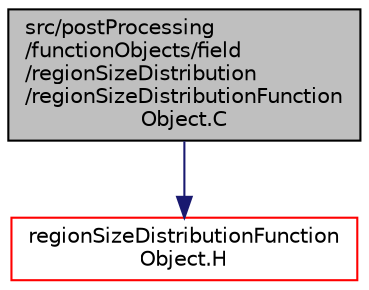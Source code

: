 digraph "src/postProcessing/functionObjects/field/regionSizeDistribution/regionSizeDistributionFunctionObject.C"
{
  bgcolor="transparent";
  edge [fontname="Helvetica",fontsize="10",labelfontname="Helvetica",labelfontsize="10"];
  node [fontname="Helvetica",fontsize="10",shape=record];
  Node1 [label="src/postProcessing\l/functionObjects/field\l/regionSizeDistribution\l/regionSizeDistributionFunction\lObject.C",height=0.2,width=0.4,color="black", fillcolor="grey75", style="filled", fontcolor="black"];
  Node1 -> Node2 [color="midnightblue",fontsize="10",style="solid",fontname="Helvetica"];
  Node2 [label="regionSizeDistributionFunction\lObject.H",height=0.2,width=0.4,color="red",URL="$a09436.html"];
}
